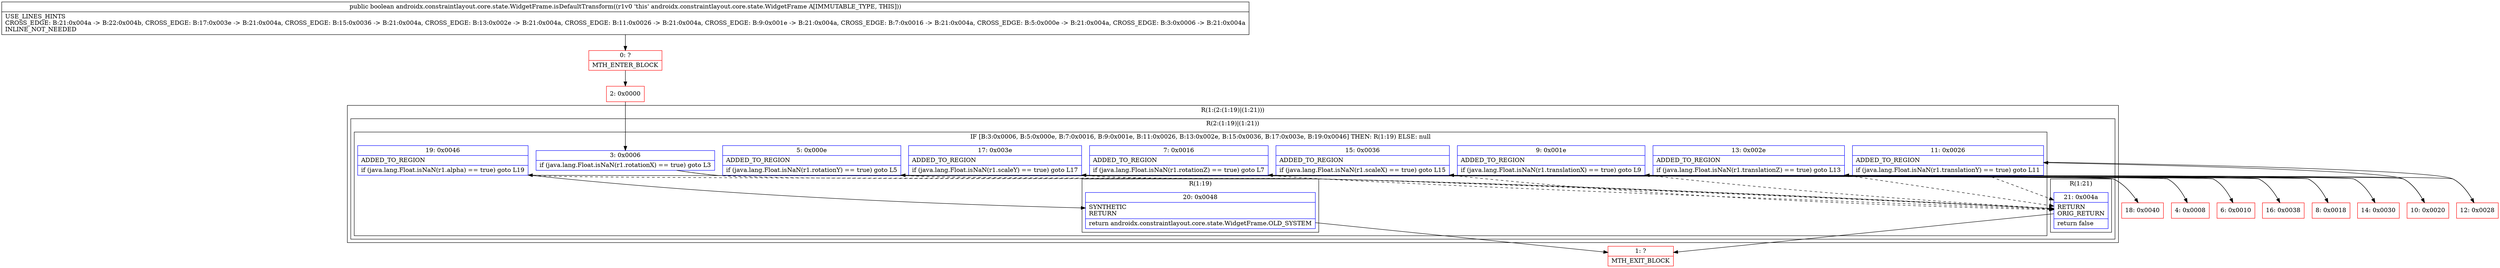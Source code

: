 digraph "CFG forandroidx.constraintlayout.core.state.WidgetFrame.isDefaultTransform()Z" {
subgraph cluster_Region_1235366594 {
label = "R(1:(2:(1:19)|(1:21)))";
node [shape=record,color=blue];
subgraph cluster_Region_1098052186 {
label = "R(2:(1:19)|(1:21))";
node [shape=record,color=blue];
subgraph cluster_IfRegion_299455289 {
label = "IF [B:3:0x0006, B:5:0x000e, B:7:0x0016, B:9:0x001e, B:11:0x0026, B:13:0x002e, B:15:0x0036, B:17:0x003e, B:19:0x0046] THEN: R(1:19) ELSE: null";
node [shape=record,color=blue];
Node_3 [shape=record,label="{3\:\ 0x0006|if (java.lang.Float.isNaN(r1.rotationX) == true) goto L3\l}"];
Node_5 [shape=record,label="{5\:\ 0x000e|ADDED_TO_REGION\l|if (java.lang.Float.isNaN(r1.rotationY) == true) goto L5\l}"];
Node_7 [shape=record,label="{7\:\ 0x0016|ADDED_TO_REGION\l|if (java.lang.Float.isNaN(r1.rotationZ) == true) goto L7\l}"];
Node_9 [shape=record,label="{9\:\ 0x001e|ADDED_TO_REGION\l|if (java.lang.Float.isNaN(r1.translationX) == true) goto L9\l}"];
Node_11 [shape=record,label="{11\:\ 0x0026|ADDED_TO_REGION\l|if (java.lang.Float.isNaN(r1.translationY) == true) goto L11\l}"];
Node_13 [shape=record,label="{13\:\ 0x002e|ADDED_TO_REGION\l|if (java.lang.Float.isNaN(r1.translationZ) == true) goto L13\l}"];
Node_15 [shape=record,label="{15\:\ 0x0036|ADDED_TO_REGION\l|if (java.lang.Float.isNaN(r1.scaleX) == true) goto L15\l}"];
Node_17 [shape=record,label="{17\:\ 0x003e|ADDED_TO_REGION\l|if (java.lang.Float.isNaN(r1.scaleY) == true) goto L17\l}"];
Node_19 [shape=record,label="{19\:\ 0x0046|ADDED_TO_REGION\l|if (java.lang.Float.isNaN(r1.alpha) == true) goto L19\l}"];
subgraph cluster_Region_1224419564 {
label = "R(1:19)";
node [shape=record,color=blue];
Node_20 [shape=record,label="{20\:\ 0x0048|SYNTHETIC\lRETURN\l|return androidx.constraintlayout.core.state.WidgetFrame.OLD_SYSTEM\l}"];
}
}
subgraph cluster_Region_269952787 {
label = "R(1:21)";
node [shape=record,color=blue];
Node_21 [shape=record,label="{21\:\ 0x004a|RETURN\lORIG_RETURN\l|return false\l}"];
}
}
}
Node_0 [shape=record,color=red,label="{0\:\ ?|MTH_ENTER_BLOCK\l}"];
Node_2 [shape=record,color=red,label="{2\:\ 0x0000}"];
Node_4 [shape=record,color=red,label="{4\:\ 0x0008}"];
Node_6 [shape=record,color=red,label="{6\:\ 0x0010}"];
Node_8 [shape=record,color=red,label="{8\:\ 0x0018}"];
Node_10 [shape=record,color=red,label="{10\:\ 0x0020}"];
Node_12 [shape=record,color=red,label="{12\:\ 0x0028}"];
Node_14 [shape=record,color=red,label="{14\:\ 0x0030}"];
Node_16 [shape=record,color=red,label="{16\:\ 0x0038}"];
Node_18 [shape=record,color=red,label="{18\:\ 0x0040}"];
Node_1 [shape=record,color=red,label="{1\:\ ?|MTH_EXIT_BLOCK\l}"];
MethodNode[shape=record,label="{public boolean androidx.constraintlayout.core.state.WidgetFrame.isDefaultTransform((r1v0 'this' androidx.constraintlayout.core.state.WidgetFrame A[IMMUTABLE_TYPE, THIS]))  | USE_LINES_HINTS\lCROSS_EDGE: B:21:0x004a \-\> B:22:0x004b, CROSS_EDGE: B:17:0x003e \-\> B:21:0x004a, CROSS_EDGE: B:15:0x0036 \-\> B:21:0x004a, CROSS_EDGE: B:13:0x002e \-\> B:21:0x004a, CROSS_EDGE: B:11:0x0026 \-\> B:21:0x004a, CROSS_EDGE: B:9:0x001e \-\> B:21:0x004a, CROSS_EDGE: B:7:0x0016 \-\> B:21:0x004a, CROSS_EDGE: B:5:0x000e \-\> B:21:0x004a, CROSS_EDGE: B:3:0x0006 \-\> B:21:0x004a\lINLINE_NOT_NEEDED\l}"];
MethodNode -> Node_0;Node_3 -> Node_4;
Node_3 -> Node_21[style=dashed];
Node_5 -> Node_6;
Node_5 -> Node_21[style=dashed];
Node_7 -> Node_8;
Node_7 -> Node_21[style=dashed];
Node_9 -> Node_10;
Node_9 -> Node_21[style=dashed];
Node_11 -> Node_12;
Node_11 -> Node_21[style=dashed];
Node_13 -> Node_14;
Node_13 -> Node_21[style=dashed];
Node_15 -> Node_16;
Node_15 -> Node_21[style=dashed];
Node_17 -> Node_18;
Node_17 -> Node_21[style=dashed];
Node_19 -> Node_20;
Node_19 -> Node_21[style=dashed];
Node_20 -> Node_1;
Node_21 -> Node_1;
Node_0 -> Node_2;
Node_2 -> Node_3;
Node_4 -> Node_5;
Node_6 -> Node_7;
Node_8 -> Node_9;
Node_10 -> Node_11;
Node_12 -> Node_13;
Node_14 -> Node_15;
Node_16 -> Node_17;
Node_18 -> Node_19;
}

